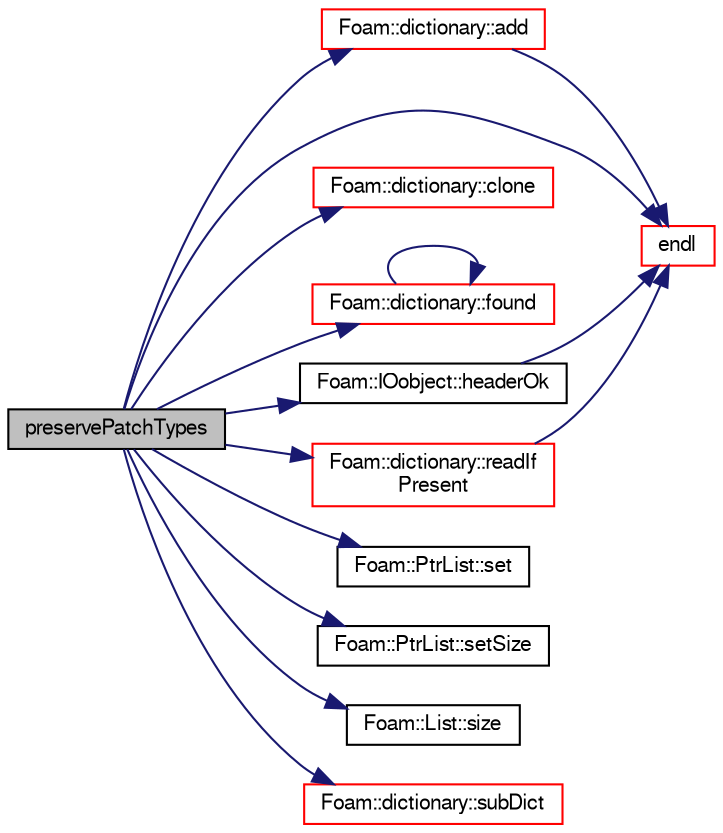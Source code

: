 digraph "preservePatchTypes"
{
  bgcolor="transparent";
  edge [fontname="FreeSans",fontsize="10",labelfontname="FreeSans",labelfontsize="10"];
  node [fontname="FreeSans",fontsize="10",shape=record];
  rankdir="LR";
  Node112797 [label="preservePatchTypes",height=0.2,width=0.4,color="black", fillcolor="grey75", style="filled", fontcolor="black"];
  Node112797 -> Node112798 [color="midnightblue",fontsize="10",style="solid",fontname="FreeSans"];
  Node112798 [label="Foam::dictionary::add",height=0.2,width=0.4,color="red",URL="$a26014.html#ac2ddcab42322c8d8af5e5830ab4d431b",tooltip="Add a new entry. "];
  Node112798 -> Node112808 [color="midnightblue",fontsize="10",style="solid",fontname="FreeSans"];
  Node112808 [label="endl",height=0.2,width=0.4,color="red",URL="$a21124.html#a2db8fe02a0d3909e9351bb4275b23ce4",tooltip="Add newline and flush stream. "];
  Node112797 -> Node112841 [color="midnightblue",fontsize="10",style="solid",fontname="FreeSans"];
  Node112841 [label="Foam::dictionary::clone",height=0.2,width=0.4,color="red",URL="$a26014.html#a4f75fe381aca6b73c3f38868a882a3a4",tooltip="Construct and return clone. "];
  Node112797 -> Node112808 [color="midnightblue",fontsize="10",style="solid",fontname="FreeSans"];
  Node112797 -> Node112843 [color="midnightblue",fontsize="10",style="solid",fontname="FreeSans"];
  Node112843 [label="Foam::dictionary::found",height=0.2,width=0.4,color="red",URL="$a26014.html#adcd3d5d43253006ef145e56b43025d28",tooltip="Search dictionary for given keyword. "];
  Node112843 -> Node112843 [color="midnightblue",fontsize="10",style="solid",fontname="FreeSans"];
  Node112797 -> Node112845 [color="midnightblue",fontsize="10",style="solid",fontname="FreeSans"];
  Node112845 [label="Foam::IOobject::headerOk",height=0.2,width=0.4,color="black",URL="$a26142.html#a9d4879c850ce41d945ff77e788de3a23",tooltip="Read and check header info. "];
  Node112845 -> Node112808 [color="midnightblue",fontsize="10",style="solid",fontname="FreeSans"];
  Node112797 -> Node112846 [color="midnightblue",fontsize="10",style="solid",fontname="FreeSans"];
  Node112846 [label="Foam::dictionary::readIf\lPresent",height=0.2,width=0.4,color="red",URL="$a26014.html#ad4bd008e6ee208313f2c3a963ee1170d",tooltip="Find an entry if present, and assign to T. "];
  Node112846 -> Node112808 [color="midnightblue",fontsize="10",style="solid",fontname="FreeSans"];
  Node112797 -> Node112848 [color="midnightblue",fontsize="10",style="solid",fontname="FreeSans"];
  Node112848 [label="Foam::PtrList::set",height=0.2,width=0.4,color="black",URL="$a25914.html#a2d4fe99e7a41d6359b3c1946995622a0",tooltip="Is element set. "];
  Node112797 -> Node112849 [color="midnightblue",fontsize="10",style="solid",fontname="FreeSans"];
  Node112849 [label="Foam::PtrList::setSize",height=0.2,width=0.4,color="black",URL="$a25914.html#aedb985ffeaf1bdbfeccc2a8730405703",tooltip="Reset size of PtrList. If extending the PtrList, new entries are. "];
  Node112797 -> Node112850 [color="midnightblue",fontsize="10",style="solid",fontname="FreeSans"];
  Node112850 [label="Foam::List::size",height=0.2,width=0.4,color="black",URL="$a25694.html#a8a5f6fa29bd4b500caf186f60245b384",tooltip="Override size to be inconsistent with allocated storage. "];
  Node112797 -> Node112851 [color="midnightblue",fontsize="10",style="solid",fontname="FreeSans"];
  Node112851 [label="Foam::dictionary::subDict",height=0.2,width=0.4,color="red",URL="$a26014.html#aaa26b5f2da6aff5a6a59af5407f1bf59",tooltip="Find and return a sub-dictionary. "];
}
